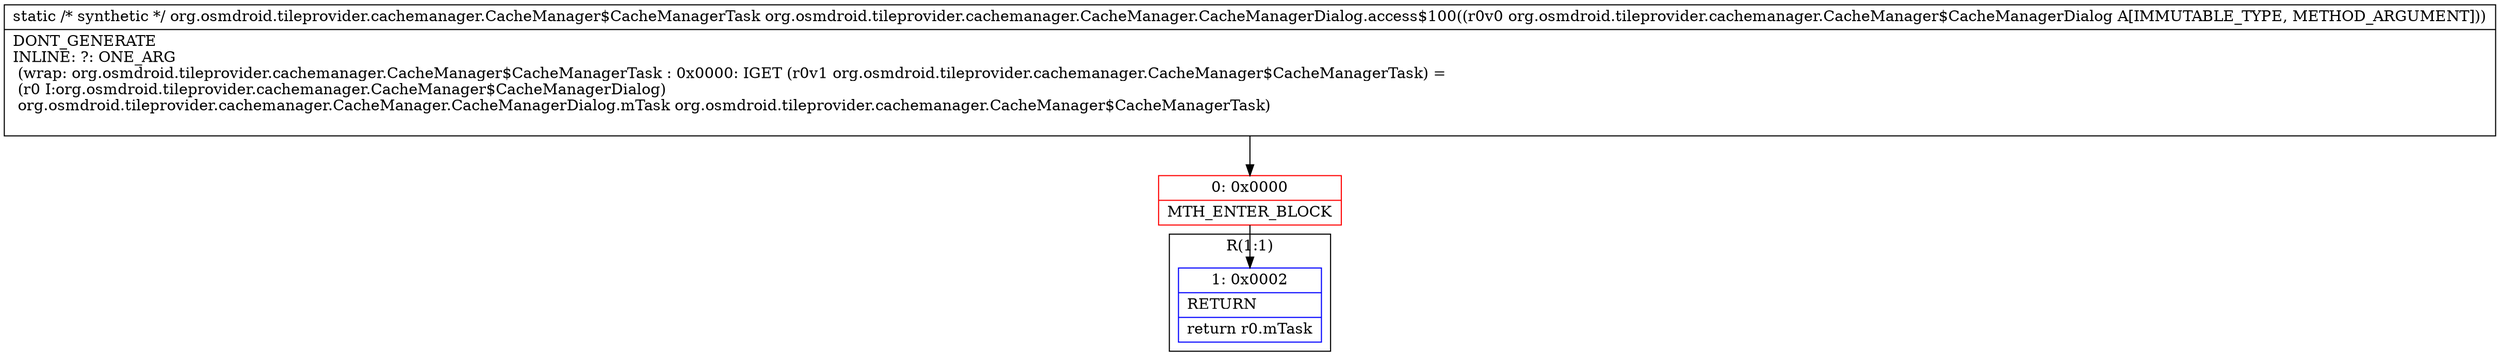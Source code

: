 digraph "CFG fororg.osmdroid.tileprovider.cachemanager.CacheManager.CacheManagerDialog.access$100(Lorg\/osmdroid\/tileprovider\/cachemanager\/CacheManager$CacheManagerDialog;)Lorg\/osmdroid\/tileprovider\/cachemanager\/CacheManager$CacheManagerTask;" {
subgraph cluster_Region_1845608784 {
label = "R(1:1)";
node [shape=record,color=blue];
Node_1 [shape=record,label="{1\:\ 0x0002|RETURN\l|return r0.mTask\l}"];
}
Node_0 [shape=record,color=red,label="{0\:\ 0x0000|MTH_ENTER_BLOCK\l}"];
MethodNode[shape=record,label="{static \/* synthetic *\/ org.osmdroid.tileprovider.cachemanager.CacheManager$CacheManagerTask org.osmdroid.tileprovider.cachemanager.CacheManager.CacheManagerDialog.access$100((r0v0 org.osmdroid.tileprovider.cachemanager.CacheManager$CacheManagerDialog A[IMMUTABLE_TYPE, METHOD_ARGUMENT]))  | DONT_GENERATE\lINLINE: ?: ONE_ARG  \l  (wrap: org.osmdroid.tileprovider.cachemanager.CacheManager$CacheManagerTask : 0x0000: IGET  (r0v1 org.osmdroid.tileprovider.cachemanager.CacheManager$CacheManagerTask) = \l  (r0 I:org.osmdroid.tileprovider.cachemanager.CacheManager$CacheManagerDialog)\l org.osmdroid.tileprovider.cachemanager.CacheManager.CacheManagerDialog.mTask org.osmdroid.tileprovider.cachemanager.CacheManager$CacheManagerTask)\l\l}"];
MethodNode -> Node_0;
Node_0 -> Node_1;
}

